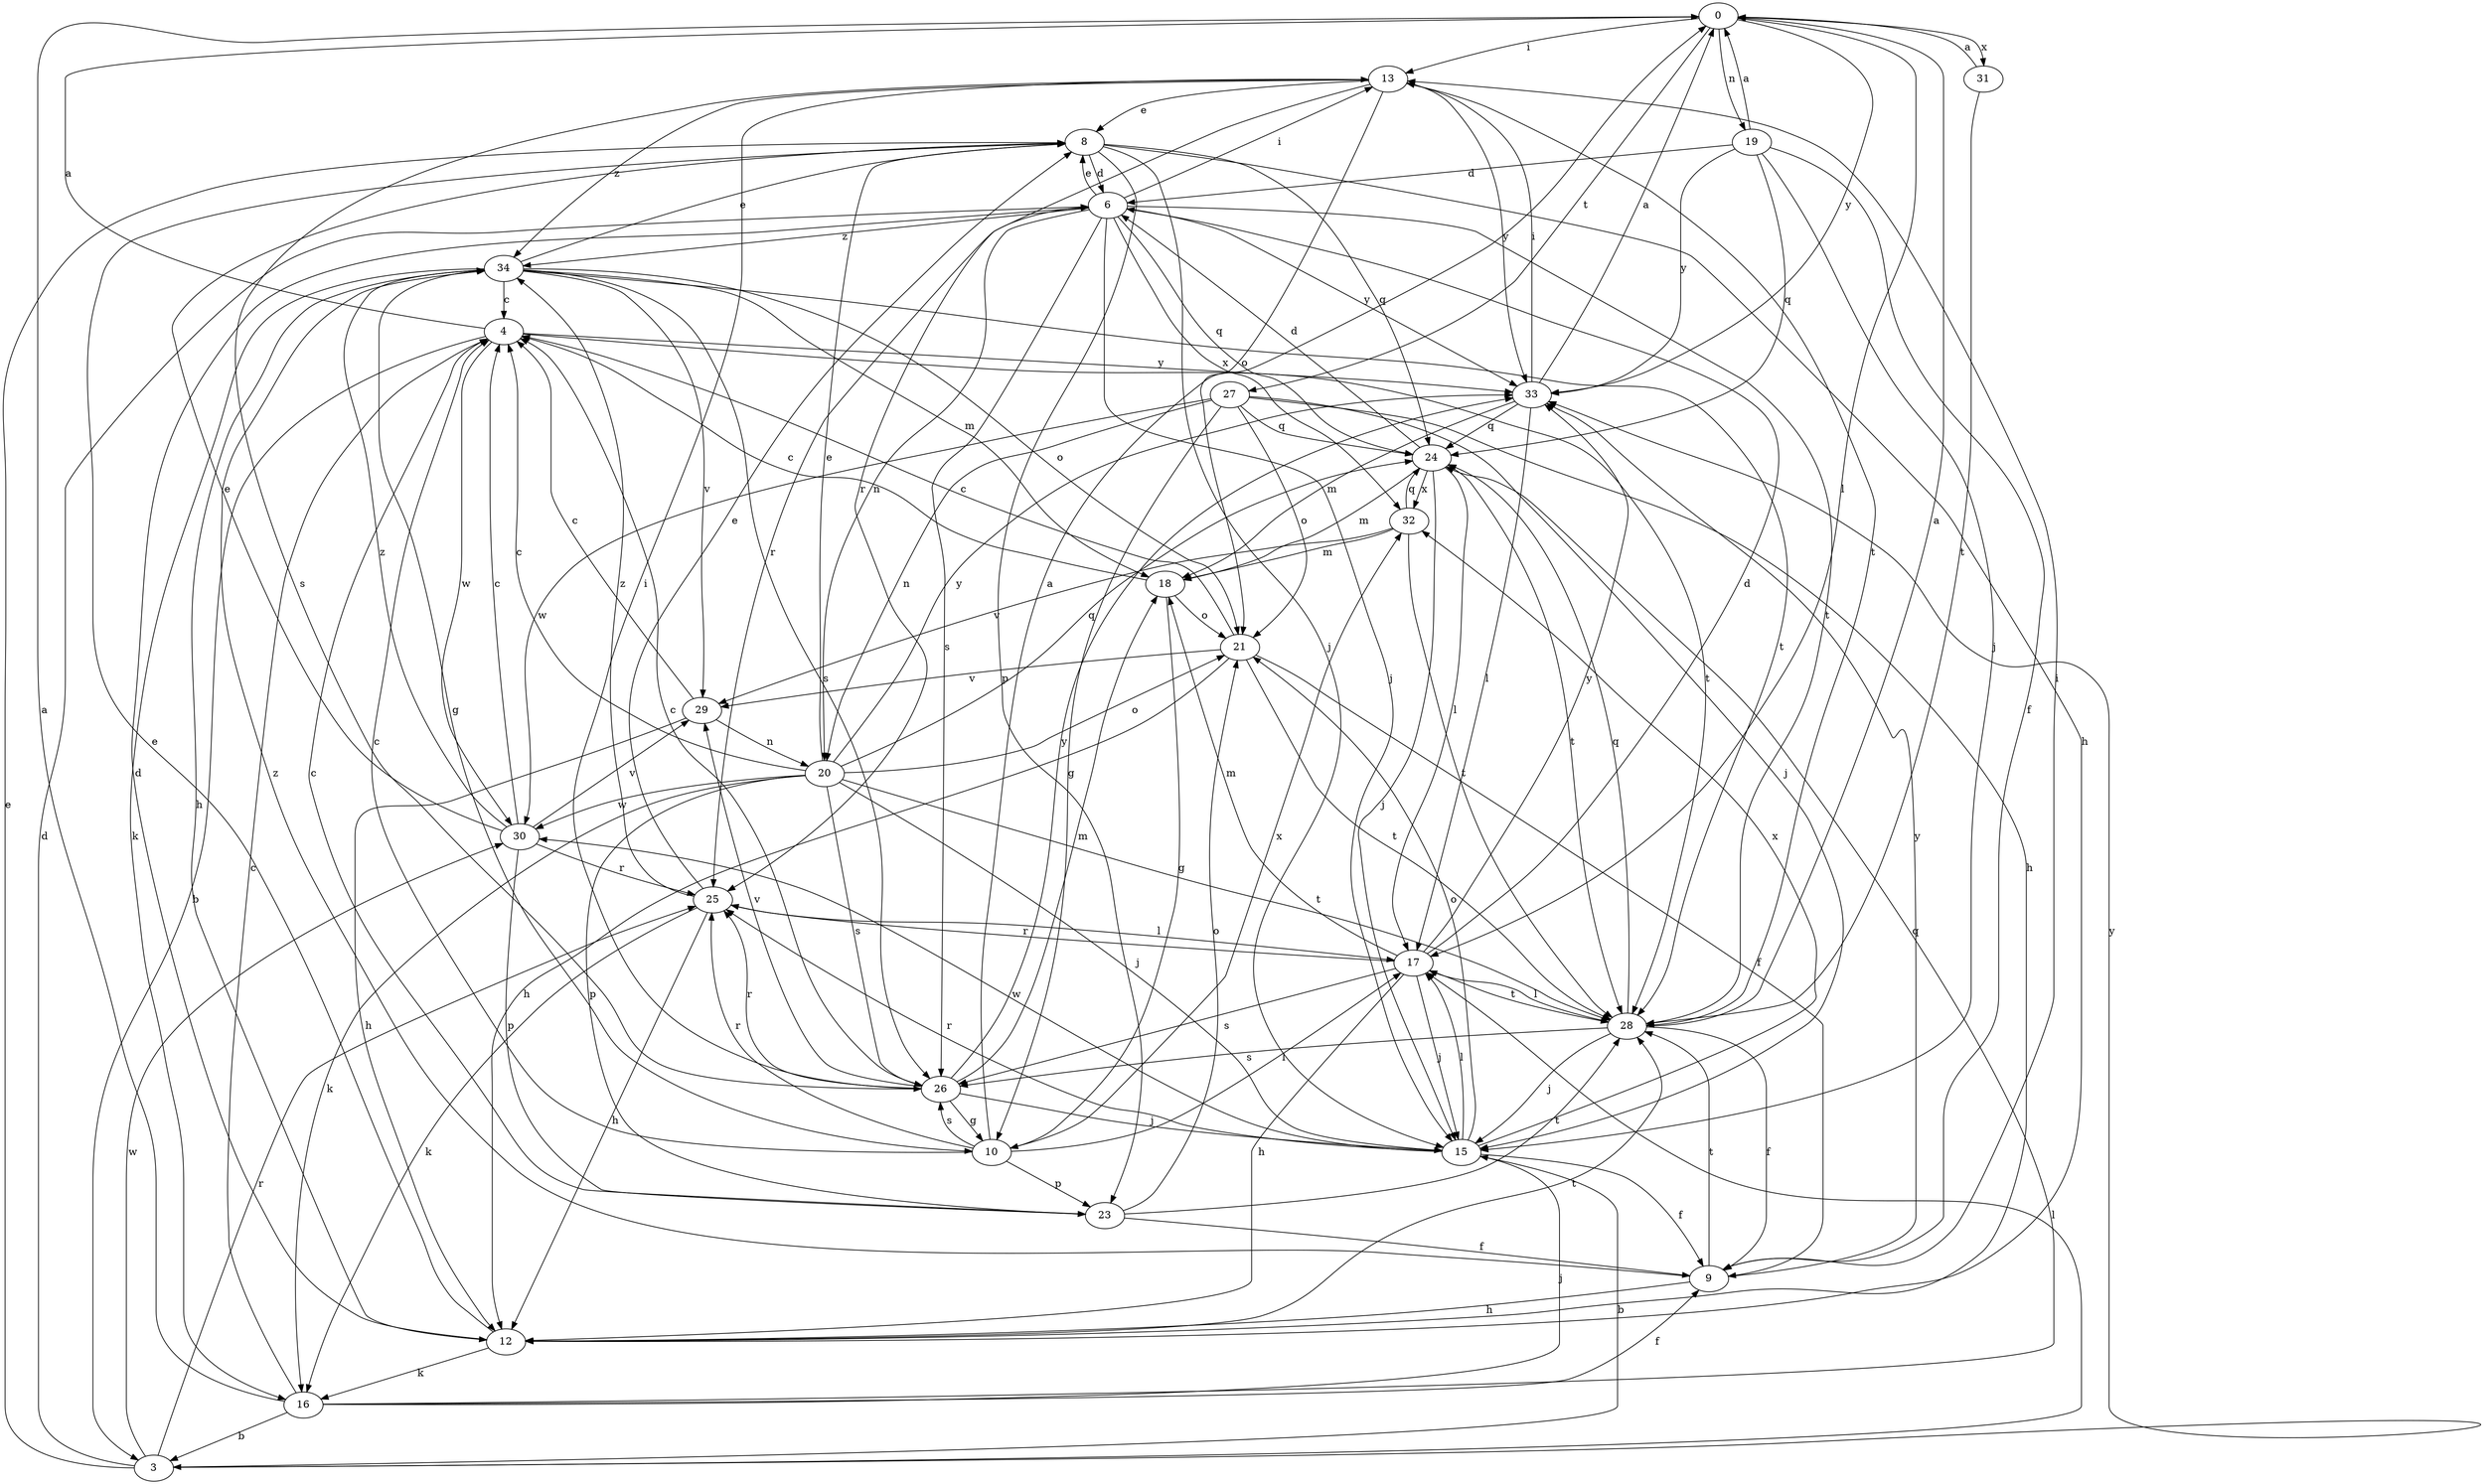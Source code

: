 strict digraph  {
0;
3;
4;
6;
8;
9;
10;
12;
13;
15;
16;
17;
18;
19;
20;
21;
23;
24;
25;
26;
27;
28;
29;
30;
31;
32;
33;
34;
0 -> 13  [label=i];
0 -> 17  [label=l];
0 -> 19  [label=n];
0 -> 27  [label=t];
0 -> 31  [label=x];
0 -> 33  [label=y];
3 -> 6  [label=d];
3 -> 8  [label=e];
3 -> 17  [label=l];
3 -> 25  [label=r];
3 -> 30  [label=w];
3 -> 33  [label=y];
4 -> 0  [label=a];
4 -> 3  [label=b];
4 -> 28  [label=t];
4 -> 30  [label=w];
4 -> 33  [label=y];
6 -> 8  [label=e];
6 -> 13  [label=i];
6 -> 15  [label=j];
6 -> 20  [label=n];
6 -> 24  [label=q];
6 -> 25  [label=r];
6 -> 26  [label=s];
6 -> 28  [label=t];
6 -> 32  [label=x];
6 -> 33  [label=y];
6 -> 34  [label=z];
8 -> 6  [label=d];
8 -> 12  [label=h];
8 -> 15  [label=j];
8 -> 23  [label=p];
8 -> 24  [label=q];
9 -> 12  [label=h];
9 -> 13  [label=i];
9 -> 28  [label=t];
9 -> 33  [label=y];
9 -> 34  [label=z];
10 -> 0  [label=a];
10 -> 4  [label=c];
10 -> 17  [label=l];
10 -> 23  [label=p];
10 -> 25  [label=r];
10 -> 26  [label=s];
10 -> 32  [label=x];
12 -> 6  [label=d];
12 -> 8  [label=e];
12 -> 16  [label=k];
12 -> 28  [label=t];
13 -> 8  [label=e];
13 -> 21  [label=o];
13 -> 25  [label=r];
13 -> 26  [label=s];
13 -> 28  [label=t];
13 -> 33  [label=y];
13 -> 34  [label=z];
15 -> 3  [label=b];
15 -> 9  [label=f];
15 -> 17  [label=l];
15 -> 21  [label=o];
15 -> 25  [label=r];
15 -> 30  [label=w];
15 -> 32  [label=x];
16 -> 0  [label=a];
16 -> 3  [label=b];
16 -> 4  [label=c];
16 -> 9  [label=f];
16 -> 15  [label=j];
16 -> 24  [label=q];
17 -> 6  [label=d];
17 -> 12  [label=h];
17 -> 15  [label=j];
17 -> 18  [label=m];
17 -> 25  [label=r];
17 -> 26  [label=s];
17 -> 28  [label=t];
17 -> 33  [label=y];
18 -> 4  [label=c];
18 -> 10  [label=g];
18 -> 21  [label=o];
19 -> 0  [label=a];
19 -> 6  [label=d];
19 -> 9  [label=f];
19 -> 15  [label=j];
19 -> 24  [label=q];
19 -> 33  [label=y];
20 -> 4  [label=c];
20 -> 8  [label=e];
20 -> 15  [label=j];
20 -> 16  [label=k];
20 -> 21  [label=o];
20 -> 23  [label=p];
20 -> 24  [label=q];
20 -> 26  [label=s];
20 -> 28  [label=t];
20 -> 30  [label=w];
20 -> 33  [label=y];
21 -> 4  [label=c];
21 -> 9  [label=f];
21 -> 12  [label=h];
21 -> 28  [label=t];
21 -> 29  [label=v];
23 -> 4  [label=c];
23 -> 9  [label=f];
23 -> 21  [label=o];
23 -> 28  [label=t];
24 -> 6  [label=d];
24 -> 15  [label=j];
24 -> 17  [label=l];
24 -> 18  [label=m];
24 -> 28  [label=t];
24 -> 32  [label=x];
25 -> 8  [label=e];
25 -> 12  [label=h];
25 -> 16  [label=k];
25 -> 17  [label=l];
25 -> 34  [label=z];
26 -> 4  [label=c];
26 -> 10  [label=g];
26 -> 13  [label=i];
26 -> 15  [label=j];
26 -> 18  [label=m];
26 -> 25  [label=r];
26 -> 29  [label=v];
26 -> 33  [label=y];
27 -> 10  [label=g];
27 -> 12  [label=h];
27 -> 15  [label=j];
27 -> 20  [label=n];
27 -> 21  [label=o];
27 -> 24  [label=q];
27 -> 30  [label=w];
28 -> 0  [label=a];
28 -> 9  [label=f];
28 -> 15  [label=j];
28 -> 17  [label=l];
28 -> 24  [label=q];
28 -> 26  [label=s];
29 -> 4  [label=c];
29 -> 12  [label=h];
29 -> 20  [label=n];
30 -> 4  [label=c];
30 -> 8  [label=e];
30 -> 23  [label=p];
30 -> 25  [label=r];
30 -> 29  [label=v];
30 -> 34  [label=z];
31 -> 0  [label=a];
31 -> 28  [label=t];
32 -> 18  [label=m];
32 -> 24  [label=q];
32 -> 28  [label=t];
32 -> 29  [label=v];
33 -> 0  [label=a];
33 -> 13  [label=i];
33 -> 17  [label=l];
33 -> 18  [label=m];
33 -> 24  [label=q];
34 -> 4  [label=c];
34 -> 8  [label=e];
34 -> 10  [label=g];
34 -> 12  [label=h];
34 -> 16  [label=k];
34 -> 18  [label=m];
34 -> 21  [label=o];
34 -> 26  [label=s];
34 -> 28  [label=t];
34 -> 29  [label=v];
}
